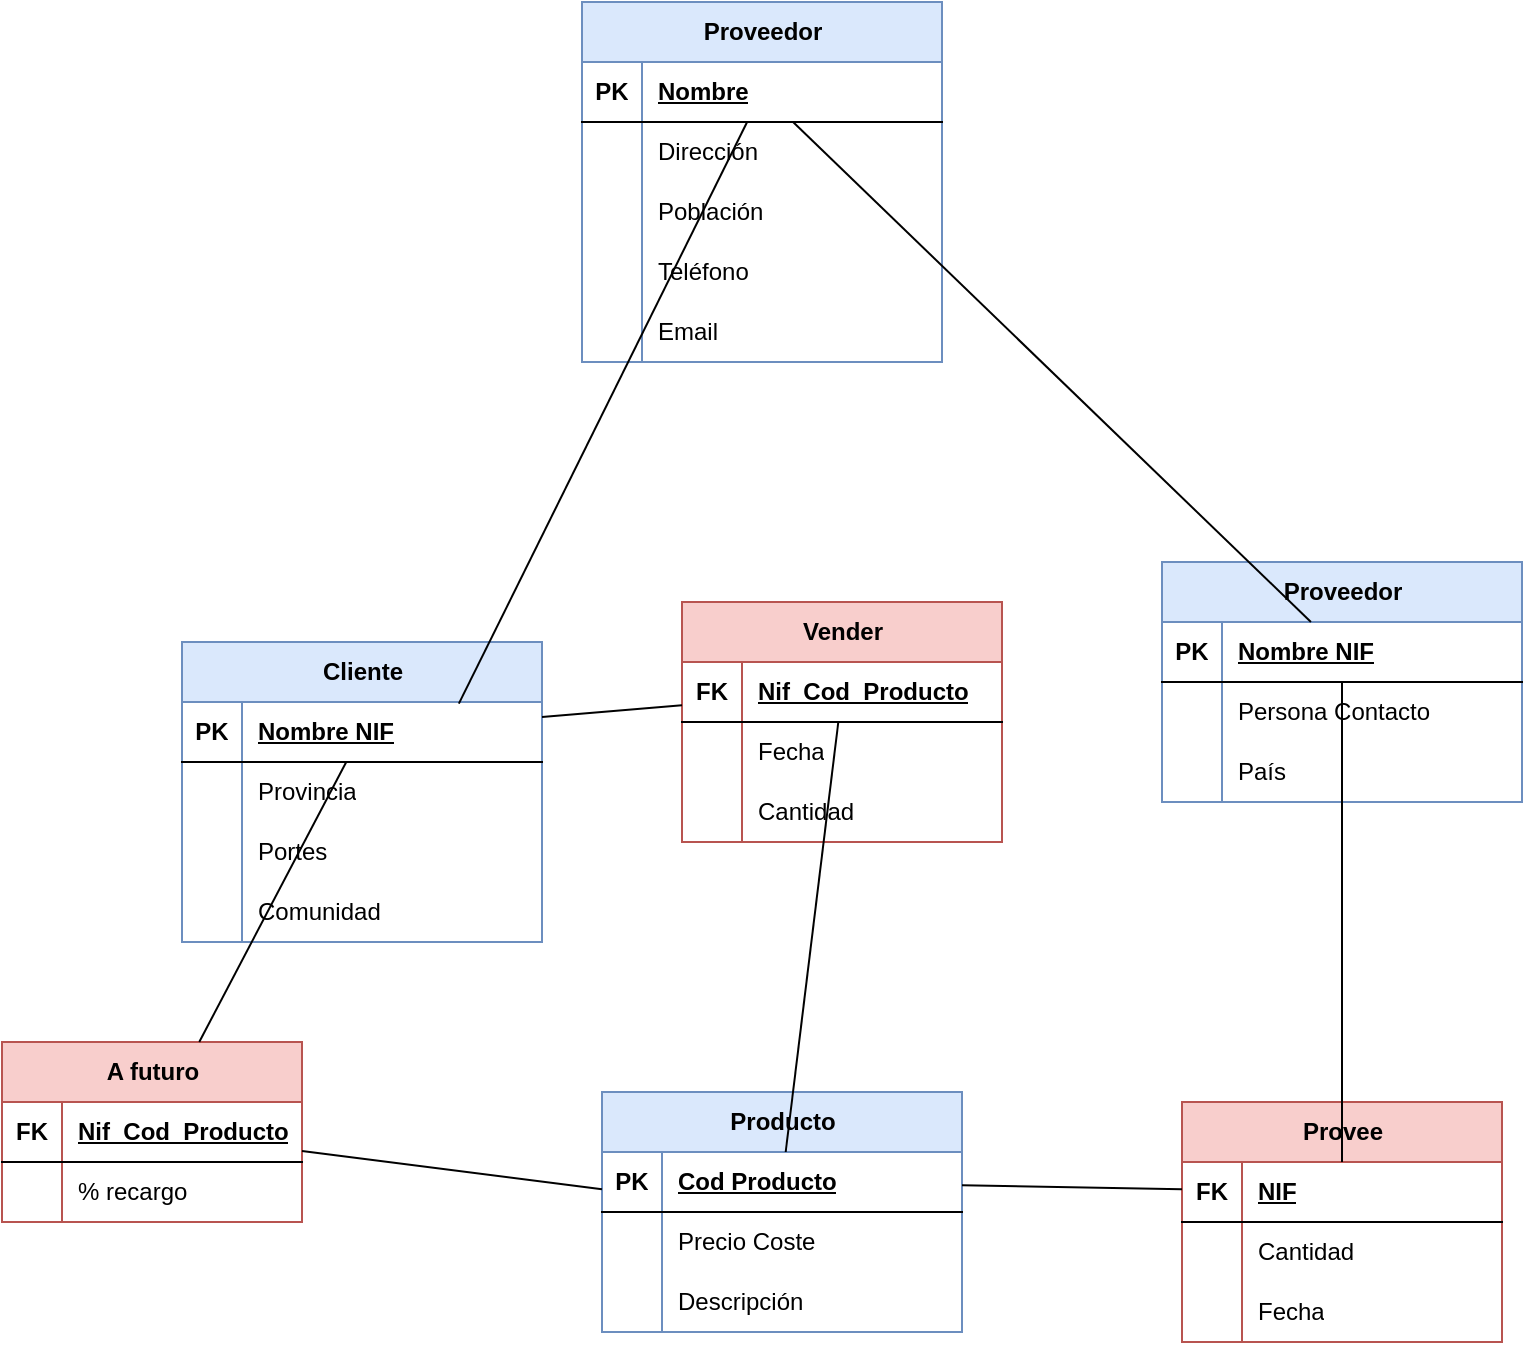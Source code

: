 <mxfile version="22.0.8" type="github">
  <diagram name="Página-1" id="aKGrR3THz801nh9npnuC">
    <mxGraphModel dx="2073" dy="1135" grid="1" gridSize="10" guides="1" tooltips="1" connect="1" arrows="1" fold="1" page="1" pageScale="1" pageWidth="827" pageHeight="1169" math="0" shadow="0">
      <root>
        <mxCell id="0" />
        <mxCell id="1" parent="0" />
        <mxCell id="eY_VybTmJCBZ_DtOcD0f-18" value="&lt;div&gt;A futuro&lt;/div&gt;" style="shape=table;startSize=30;container=1;collapsible=1;childLayout=tableLayout;fixedRows=1;rowLines=0;fontStyle=1;align=center;resizeLast=1;html=1;fillColor=#f8cecc;strokeColor=#b85450;" vertex="1" parent="1">
          <mxGeometry x="20" y="560" width="150" height="90" as="geometry" />
        </mxCell>
        <mxCell id="eY_VybTmJCBZ_DtOcD0f-19" value="" style="shape=tableRow;horizontal=0;startSize=0;swimlaneHead=0;swimlaneBody=0;fillColor=none;collapsible=0;dropTarget=0;points=[[0,0.5],[1,0.5]];portConstraint=eastwest;top=0;left=0;right=0;bottom=1;" vertex="1" parent="eY_VybTmJCBZ_DtOcD0f-18">
          <mxGeometry y="30" width="150" height="30" as="geometry" />
        </mxCell>
        <mxCell id="eY_VybTmJCBZ_DtOcD0f-20" value="FK" style="shape=partialRectangle;connectable=0;fillColor=none;top=0;left=0;bottom=0;right=0;fontStyle=1;overflow=hidden;whiteSpace=wrap;html=1;" vertex="1" parent="eY_VybTmJCBZ_DtOcD0f-19">
          <mxGeometry width="30" height="30" as="geometry">
            <mxRectangle width="30" height="30" as="alternateBounds" />
          </mxGeometry>
        </mxCell>
        <mxCell id="eY_VybTmJCBZ_DtOcD0f-21" value="Nif&amp;nbsp; Cod_Producto" style="shape=partialRectangle;connectable=0;fillColor=none;top=0;left=0;bottom=0;right=0;align=left;spacingLeft=6;fontStyle=5;overflow=hidden;whiteSpace=wrap;html=1;" vertex="1" parent="eY_VybTmJCBZ_DtOcD0f-19">
          <mxGeometry x="30" width="120" height="30" as="geometry">
            <mxRectangle width="120" height="30" as="alternateBounds" />
          </mxGeometry>
        </mxCell>
        <mxCell id="eY_VybTmJCBZ_DtOcD0f-22" value="" style="shape=tableRow;horizontal=0;startSize=0;swimlaneHead=0;swimlaneBody=0;fillColor=none;collapsible=0;dropTarget=0;points=[[0,0.5],[1,0.5]];portConstraint=eastwest;top=0;left=0;right=0;bottom=0;" vertex="1" parent="eY_VybTmJCBZ_DtOcD0f-18">
          <mxGeometry y="60" width="150" height="30" as="geometry" />
        </mxCell>
        <mxCell id="eY_VybTmJCBZ_DtOcD0f-23" value="" style="shape=partialRectangle;connectable=0;fillColor=none;top=0;left=0;bottom=0;right=0;editable=1;overflow=hidden;whiteSpace=wrap;html=1;" vertex="1" parent="eY_VybTmJCBZ_DtOcD0f-22">
          <mxGeometry width="30" height="30" as="geometry">
            <mxRectangle width="30" height="30" as="alternateBounds" />
          </mxGeometry>
        </mxCell>
        <mxCell id="eY_VybTmJCBZ_DtOcD0f-24" value="% recargo" style="shape=partialRectangle;connectable=0;fillColor=none;top=0;left=0;bottom=0;right=0;align=left;spacingLeft=6;overflow=hidden;whiteSpace=wrap;html=1;" vertex="1" parent="eY_VybTmJCBZ_DtOcD0f-22">
          <mxGeometry x="30" width="120" height="30" as="geometry">
            <mxRectangle width="120" height="30" as="alternateBounds" />
          </mxGeometry>
        </mxCell>
        <mxCell id="eY_VybTmJCBZ_DtOcD0f-35" value="Provee" style="shape=table;startSize=30;container=1;collapsible=1;childLayout=tableLayout;fixedRows=1;rowLines=0;fontStyle=1;align=center;resizeLast=1;html=1;fillColor=#f8cecc;strokeColor=#b85450;" vertex="1" parent="1">
          <mxGeometry x="610" y="590" width="160" height="120" as="geometry" />
        </mxCell>
        <mxCell id="eY_VybTmJCBZ_DtOcD0f-36" value="" style="shape=tableRow;horizontal=0;startSize=0;swimlaneHead=0;swimlaneBody=0;fillColor=none;collapsible=0;dropTarget=0;points=[[0,0.5],[1,0.5]];portConstraint=eastwest;top=0;left=0;right=0;bottom=1;" vertex="1" parent="eY_VybTmJCBZ_DtOcD0f-35">
          <mxGeometry y="30" width="160" height="30" as="geometry" />
        </mxCell>
        <mxCell id="eY_VybTmJCBZ_DtOcD0f-37" value="FK" style="shape=partialRectangle;connectable=0;fillColor=none;top=0;left=0;bottom=0;right=0;fontStyle=1;overflow=hidden;whiteSpace=wrap;html=1;" vertex="1" parent="eY_VybTmJCBZ_DtOcD0f-36">
          <mxGeometry width="30" height="30" as="geometry">
            <mxRectangle width="30" height="30" as="alternateBounds" />
          </mxGeometry>
        </mxCell>
        <mxCell id="eY_VybTmJCBZ_DtOcD0f-38" value="NIF" style="shape=partialRectangle;connectable=0;fillColor=none;top=0;left=0;bottom=0;right=0;align=left;spacingLeft=6;fontStyle=5;overflow=hidden;whiteSpace=wrap;html=1;" vertex="1" parent="eY_VybTmJCBZ_DtOcD0f-36">
          <mxGeometry x="30" width="130" height="30" as="geometry">
            <mxRectangle width="130" height="30" as="alternateBounds" />
          </mxGeometry>
        </mxCell>
        <mxCell id="eY_VybTmJCBZ_DtOcD0f-39" value="" style="shape=tableRow;horizontal=0;startSize=0;swimlaneHead=0;swimlaneBody=0;fillColor=none;collapsible=0;dropTarget=0;points=[[0,0.5],[1,0.5]];portConstraint=eastwest;top=0;left=0;right=0;bottom=0;" vertex="1" parent="eY_VybTmJCBZ_DtOcD0f-35">
          <mxGeometry y="60" width="160" height="30" as="geometry" />
        </mxCell>
        <mxCell id="eY_VybTmJCBZ_DtOcD0f-40" value="" style="shape=partialRectangle;connectable=0;fillColor=none;top=0;left=0;bottom=0;right=0;editable=1;overflow=hidden;whiteSpace=wrap;html=1;" vertex="1" parent="eY_VybTmJCBZ_DtOcD0f-39">
          <mxGeometry width="30" height="30" as="geometry">
            <mxRectangle width="30" height="30" as="alternateBounds" />
          </mxGeometry>
        </mxCell>
        <mxCell id="eY_VybTmJCBZ_DtOcD0f-41" value="Cantidad" style="shape=partialRectangle;connectable=0;fillColor=none;top=0;left=0;bottom=0;right=0;align=left;spacingLeft=6;overflow=hidden;whiteSpace=wrap;html=1;" vertex="1" parent="eY_VybTmJCBZ_DtOcD0f-39">
          <mxGeometry x="30" width="130" height="30" as="geometry">
            <mxRectangle width="130" height="30" as="alternateBounds" />
          </mxGeometry>
        </mxCell>
        <mxCell id="eY_VybTmJCBZ_DtOcD0f-42" value="" style="shape=tableRow;horizontal=0;startSize=0;swimlaneHead=0;swimlaneBody=0;fillColor=none;collapsible=0;dropTarget=0;points=[[0,0.5],[1,0.5]];portConstraint=eastwest;top=0;left=0;right=0;bottom=0;" vertex="1" parent="eY_VybTmJCBZ_DtOcD0f-35">
          <mxGeometry y="90" width="160" height="30" as="geometry" />
        </mxCell>
        <mxCell id="eY_VybTmJCBZ_DtOcD0f-43" value="" style="shape=partialRectangle;connectable=0;fillColor=none;top=0;left=0;bottom=0;right=0;editable=1;overflow=hidden;whiteSpace=wrap;html=1;" vertex="1" parent="eY_VybTmJCBZ_DtOcD0f-42">
          <mxGeometry width="30" height="30" as="geometry">
            <mxRectangle width="30" height="30" as="alternateBounds" />
          </mxGeometry>
        </mxCell>
        <mxCell id="eY_VybTmJCBZ_DtOcD0f-44" value="Fecha" style="shape=partialRectangle;connectable=0;fillColor=none;top=0;left=0;bottom=0;right=0;align=left;spacingLeft=6;overflow=hidden;whiteSpace=wrap;html=1;" vertex="1" parent="eY_VybTmJCBZ_DtOcD0f-42">
          <mxGeometry x="30" width="130" height="30" as="geometry">
            <mxRectangle width="130" height="30" as="alternateBounds" />
          </mxGeometry>
        </mxCell>
        <mxCell id="eY_VybTmJCBZ_DtOcD0f-48" value="Vender" style="shape=table;startSize=30;container=1;collapsible=1;childLayout=tableLayout;fixedRows=1;rowLines=0;fontStyle=1;align=center;resizeLast=1;html=1;fillColor=#f8cecc;strokeColor=#b85450;" vertex="1" parent="1">
          <mxGeometry x="360" y="340" width="160" height="120" as="geometry" />
        </mxCell>
        <mxCell id="eY_VybTmJCBZ_DtOcD0f-49" value="" style="shape=tableRow;horizontal=0;startSize=0;swimlaneHead=0;swimlaneBody=0;fillColor=none;collapsible=0;dropTarget=0;points=[[0,0.5],[1,0.5]];portConstraint=eastwest;top=0;left=0;right=0;bottom=1;" vertex="1" parent="eY_VybTmJCBZ_DtOcD0f-48">
          <mxGeometry y="30" width="160" height="30" as="geometry" />
        </mxCell>
        <mxCell id="eY_VybTmJCBZ_DtOcD0f-50" value="FK" style="shape=partialRectangle;connectable=0;fillColor=none;top=0;left=0;bottom=0;right=0;fontStyle=1;overflow=hidden;whiteSpace=wrap;html=1;" vertex="1" parent="eY_VybTmJCBZ_DtOcD0f-49">
          <mxGeometry width="30" height="30" as="geometry">
            <mxRectangle width="30" height="30" as="alternateBounds" />
          </mxGeometry>
        </mxCell>
        <mxCell id="eY_VybTmJCBZ_DtOcD0f-51" value="Nif&amp;nbsp; Cod_Producto" style="shape=partialRectangle;connectable=0;fillColor=none;top=0;left=0;bottom=0;right=0;align=left;spacingLeft=6;fontStyle=5;overflow=hidden;whiteSpace=wrap;html=1;" vertex="1" parent="eY_VybTmJCBZ_DtOcD0f-49">
          <mxGeometry x="30" width="130" height="30" as="geometry">
            <mxRectangle width="130" height="30" as="alternateBounds" />
          </mxGeometry>
        </mxCell>
        <mxCell id="eY_VybTmJCBZ_DtOcD0f-52" value="" style="shape=tableRow;horizontal=0;startSize=0;swimlaneHead=0;swimlaneBody=0;fillColor=none;collapsible=0;dropTarget=0;points=[[0,0.5],[1,0.5]];portConstraint=eastwest;top=0;left=0;right=0;bottom=0;" vertex="1" parent="eY_VybTmJCBZ_DtOcD0f-48">
          <mxGeometry y="60" width="160" height="30" as="geometry" />
        </mxCell>
        <mxCell id="eY_VybTmJCBZ_DtOcD0f-53" value="" style="shape=partialRectangle;connectable=0;fillColor=none;top=0;left=0;bottom=0;right=0;editable=1;overflow=hidden;whiteSpace=wrap;html=1;" vertex="1" parent="eY_VybTmJCBZ_DtOcD0f-52">
          <mxGeometry width="30" height="30" as="geometry">
            <mxRectangle width="30" height="30" as="alternateBounds" />
          </mxGeometry>
        </mxCell>
        <mxCell id="eY_VybTmJCBZ_DtOcD0f-54" value="Fecha" style="shape=partialRectangle;connectable=0;fillColor=none;top=0;left=0;bottom=0;right=0;align=left;spacingLeft=6;overflow=hidden;whiteSpace=wrap;html=1;" vertex="1" parent="eY_VybTmJCBZ_DtOcD0f-52">
          <mxGeometry x="30" width="130" height="30" as="geometry">
            <mxRectangle width="130" height="30" as="alternateBounds" />
          </mxGeometry>
        </mxCell>
        <mxCell id="eY_VybTmJCBZ_DtOcD0f-55" value="" style="shape=tableRow;horizontal=0;startSize=0;swimlaneHead=0;swimlaneBody=0;fillColor=none;collapsible=0;dropTarget=0;points=[[0,0.5],[1,0.5]];portConstraint=eastwest;top=0;left=0;right=0;bottom=0;" vertex="1" parent="eY_VybTmJCBZ_DtOcD0f-48">
          <mxGeometry y="90" width="160" height="30" as="geometry" />
        </mxCell>
        <mxCell id="eY_VybTmJCBZ_DtOcD0f-56" value="" style="shape=partialRectangle;connectable=0;fillColor=none;top=0;left=0;bottom=0;right=0;editable=1;overflow=hidden;whiteSpace=wrap;html=1;" vertex="1" parent="eY_VybTmJCBZ_DtOcD0f-55">
          <mxGeometry width="30" height="30" as="geometry">
            <mxRectangle width="30" height="30" as="alternateBounds" />
          </mxGeometry>
        </mxCell>
        <mxCell id="eY_VybTmJCBZ_DtOcD0f-57" value="Cantidad" style="shape=partialRectangle;connectable=0;fillColor=none;top=0;left=0;bottom=0;right=0;align=left;spacingLeft=6;overflow=hidden;whiteSpace=wrap;html=1;" vertex="1" parent="eY_VybTmJCBZ_DtOcD0f-55">
          <mxGeometry x="30" width="130" height="30" as="geometry">
            <mxRectangle width="130" height="30" as="alternateBounds" />
          </mxGeometry>
        </mxCell>
        <mxCell id="eY_VybTmJCBZ_DtOcD0f-78" value="Cliente" style="shape=table;startSize=30;container=1;collapsible=1;childLayout=tableLayout;fixedRows=1;rowLines=0;fontStyle=1;align=center;resizeLast=1;html=1;fillColor=#dae8fc;strokeColor=#6c8ebf;" vertex="1" parent="1">
          <mxGeometry x="110" y="360" width="180" height="150" as="geometry" />
        </mxCell>
        <mxCell id="eY_VybTmJCBZ_DtOcD0f-79" value="" style="shape=tableRow;horizontal=0;startSize=0;swimlaneHead=0;swimlaneBody=0;fillColor=none;collapsible=0;dropTarget=0;points=[[0,0.5],[1,0.5]];portConstraint=eastwest;top=0;left=0;right=0;bottom=1;" vertex="1" parent="eY_VybTmJCBZ_DtOcD0f-78">
          <mxGeometry y="30" width="180" height="30" as="geometry" />
        </mxCell>
        <mxCell id="eY_VybTmJCBZ_DtOcD0f-80" value="PK" style="shape=partialRectangle;connectable=0;fillColor=none;top=0;left=0;bottom=0;right=0;fontStyle=1;overflow=hidden;whiteSpace=wrap;html=1;" vertex="1" parent="eY_VybTmJCBZ_DtOcD0f-79">
          <mxGeometry width="30" height="30" as="geometry">
            <mxRectangle width="30" height="30" as="alternateBounds" />
          </mxGeometry>
        </mxCell>
        <mxCell id="eY_VybTmJCBZ_DtOcD0f-81" value="Nombre NIF" style="shape=partialRectangle;connectable=0;fillColor=none;top=0;left=0;bottom=0;right=0;align=left;spacingLeft=6;fontStyle=5;overflow=hidden;whiteSpace=wrap;html=1;" vertex="1" parent="eY_VybTmJCBZ_DtOcD0f-79">
          <mxGeometry x="30" width="150" height="30" as="geometry">
            <mxRectangle width="150" height="30" as="alternateBounds" />
          </mxGeometry>
        </mxCell>
        <mxCell id="eY_VybTmJCBZ_DtOcD0f-82" value="" style="shape=tableRow;horizontal=0;startSize=0;swimlaneHead=0;swimlaneBody=0;fillColor=none;collapsible=0;dropTarget=0;points=[[0,0.5],[1,0.5]];portConstraint=eastwest;top=0;left=0;right=0;bottom=0;" vertex="1" parent="eY_VybTmJCBZ_DtOcD0f-78">
          <mxGeometry y="60" width="180" height="30" as="geometry" />
        </mxCell>
        <mxCell id="eY_VybTmJCBZ_DtOcD0f-83" value="" style="shape=partialRectangle;connectable=0;fillColor=none;top=0;left=0;bottom=0;right=0;editable=1;overflow=hidden;whiteSpace=wrap;html=1;" vertex="1" parent="eY_VybTmJCBZ_DtOcD0f-82">
          <mxGeometry width="30" height="30" as="geometry">
            <mxRectangle width="30" height="30" as="alternateBounds" />
          </mxGeometry>
        </mxCell>
        <mxCell id="eY_VybTmJCBZ_DtOcD0f-84" value="Provincia" style="shape=partialRectangle;connectable=0;fillColor=none;top=0;left=0;bottom=0;right=0;align=left;spacingLeft=6;overflow=hidden;whiteSpace=wrap;html=1;" vertex="1" parent="eY_VybTmJCBZ_DtOcD0f-82">
          <mxGeometry x="30" width="150" height="30" as="geometry">
            <mxRectangle width="150" height="30" as="alternateBounds" />
          </mxGeometry>
        </mxCell>
        <mxCell id="eY_VybTmJCBZ_DtOcD0f-85" value="" style="shape=tableRow;horizontal=0;startSize=0;swimlaneHead=0;swimlaneBody=0;fillColor=none;collapsible=0;dropTarget=0;points=[[0,0.5],[1,0.5]];portConstraint=eastwest;top=0;left=0;right=0;bottom=0;" vertex="1" parent="eY_VybTmJCBZ_DtOcD0f-78">
          <mxGeometry y="90" width="180" height="30" as="geometry" />
        </mxCell>
        <mxCell id="eY_VybTmJCBZ_DtOcD0f-86" value="" style="shape=partialRectangle;connectable=0;fillColor=none;top=0;left=0;bottom=0;right=0;editable=1;overflow=hidden;whiteSpace=wrap;html=1;" vertex="1" parent="eY_VybTmJCBZ_DtOcD0f-85">
          <mxGeometry width="30" height="30" as="geometry">
            <mxRectangle width="30" height="30" as="alternateBounds" />
          </mxGeometry>
        </mxCell>
        <mxCell id="eY_VybTmJCBZ_DtOcD0f-87" value="Portes" style="shape=partialRectangle;connectable=0;fillColor=none;top=0;left=0;bottom=0;right=0;align=left;spacingLeft=6;overflow=hidden;whiteSpace=wrap;html=1;" vertex="1" parent="eY_VybTmJCBZ_DtOcD0f-85">
          <mxGeometry x="30" width="150" height="30" as="geometry">
            <mxRectangle width="150" height="30" as="alternateBounds" />
          </mxGeometry>
        </mxCell>
        <mxCell id="eY_VybTmJCBZ_DtOcD0f-88" value="" style="shape=tableRow;horizontal=0;startSize=0;swimlaneHead=0;swimlaneBody=0;fillColor=none;collapsible=0;dropTarget=0;points=[[0,0.5],[1,0.5]];portConstraint=eastwest;top=0;left=0;right=0;bottom=0;" vertex="1" parent="eY_VybTmJCBZ_DtOcD0f-78">
          <mxGeometry y="120" width="180" height="30" as="geometry" />
        </mxCell>
        <mxCell id="eY_VybTmJCBZ_DtOcD0f-89" value="" style="shape=partialRectangle;connectable=0;fillColor=none;top=0;left=0;bottom=0;right=0;editable=1;overflow=hidden;whiteSpace=wrap;html=1;" vertex="1" parent="eY_VybTmJCBZ_DtOcD0f-88">
          <mxGeometry width="30" height="30" as="geometry">
            <mxRectangle width="30" height="30" as="alternateBounds" />
          </mxGeometry>
        </mxCell>
        <mxCell id="eY_VybTmJCBZ_DtOcD0f-90" value="Comunidad" style="shape=partialRectangle;connectable=0;fillColor=none;top=0;left=0;bottom=0;right=0;align=left;spacingLeft=6;overflow=hidden;whiteSpace=wrap;html=1;" vertex="1" parent="eY_VybTmJCBZ_DtOcD0f-88">
          <mxGeometry x="30" width="150" height="30" as="geometry">
            <mxRectangle width="150" height="30" as="alternateBounds" />
          </mxGeometry>
        </mxCell>
        <mxCell id="eY_VybTmJCBZ_DtOcD0f-91" value="Proveedor" style="shape=table;startSize=30;container=1;collapsible=1;childLayout=tableLayout;fixedRows=1;rowLines=0;fontStyle=1;align=center;resizeLast=1;html=1;fillColor=#dae8fc;strokeColor=#6c8ebf;" vertex="1" parent="1">
          <mxGeometry x="600" y="320" width="180" height="120" as="geometry" />
        </mxCell>
        <mxCell id="eY_VybTmJCBZ_DtOcD0f-201" value="" style="shape=tableRow;horizontal=0;startSize=0;swimlaneHead=0;swimlaneBody=0;fillColor=none;collapsible=0;dropTarget=0;points=[[0,0.5],[1,0.5]];portConstraint=eastwest;top=0;left=0;right=0;bottom=1;" vertex="1" parent="eY_VybTmJCBZ_DtOcD0f-91">
          <mxGeometry y="30" width="180" height="30" as="geometry" />
        </mxCell>
        <mxCell id="eY_VybTmJCBZ_DtOcD0f-202" value="PK" style="shape=partialRectangle;connectable=0;fillColor=none;top=0;left=0;bottom=0;right=0;fontStyle=1;overflow=hidden;whiteSpace=wrap;html=1;" vertex="1" parent="eY_VybTmJCBZ_DtOcD0f-201">
          <mxGeometry width="30" height="30" as="geometry">
            <mxRectangle width="30" height="30" as="alternateBounds" />
          </mxGeometry>
        </mxCell>
        <mxCell id="eY_VybTmJCBZ_DtOcD0f-203" value="Nombre NIF" style="shape=partialRectangle;connectable=0;fillColor=none;top=0;left=0;bottom=0;right=0;align=left;spacingLeft=6;fontStyle=5;overflow=hidden;whiteSpace=wrap;html=1;" vertex="1" parent="eY_VybTmJCBZ_DtOcD0f-201">
          <mxGeometry x="30" width="150" height="30" as="geometry">
            <mxRectangle width="150" height="30" as="alternateBounds" />
          </mxGeometry>
        </mxCell>
        <mxCell id="eY_VybTmJCBZ_DtOcD0f-95" value="" style="shape=tableRow;horizontal=0;startSize=0;swimlaneHead=0;swimlaneBody=0;fillColor=none;collapsible=0;dropTarget=0;points=[[0,0.5],[1,0.5]];portConstraint=eastwest;top=0;left=0;right=0;bottom=0;" vertex="1" parent="eY_VybTmJCBZ_DtOcD0f-91">
          <mxGeometry y="60" width="180" height="30" as="geometry" />
        </mxCell>
        <mxCell id="eY_VybTmJCBZ_DtOcD0f-96" value="" style="shape=partialRectangle;connectable=0;fillColor=none;top=0;left=0;bottom=0;right=0;editable=1;overflow=hidden;whiteSpace=wrap;html=1;" vertex="1" parent="eY_VybTmJCBZ_DtOcD0f-95">
          <mxGeometry width="30" height="30" as="geometry">
            <mxRectangle width="30" height="30" as="alternateBounds" />
          </mxGeometry>
        </mxCell>
        <mxCell id="eY_VybTmJCBZ_DtOcD0f-97" value="Persona Contacto" style="shape=partialRectangle;connectable=0;fillColor=none;top=0;left=0;bottom=0;right=0;align=left;spacingLeft=6;overflow=hidden;whiteSpace=wrap;html=1;" vertex="1" parent="eY_VybTmJCBZ_DtOcD0f-95">
          <mxGeometry x="30" width="150" height="30" as="geometry">
            <mxRectangle width="150" height="30" as="alternateBounds" />
          </mxGeometry>
        </mxCell>
        <mxCell id="eY_VybTmJCBZ_DtOcD0f-98" value="" style="shape=tableRow;horizontal=0;startSize=0;swimlaneHead=0;swimlaneBody=0;fillColor=none;collapsible=0;dropTarget=0;points=[[0,0.5],[1,0.5]];portConstraint=eastwest;top=0;left=0;right=0;bottom=0;" vertex="1" parent="eY_VybTmJCBZ_DtOcD0f-91">
          <mxGeometry y="90" width="180" height="30" as="geometry" />
        </mxCell>
        <mxCell id="eY_VybTmJCBZ_DtOcD0f-99" value="" style="shape=partialRectangle;connectable=0;fillColor=none;top=0;left=0;bottom=0;right=0;editable=1;overflow=hidden;whiteSpace=wrap;html=1;" vertex="1" parent="eY_VybTmJCBZ_DtOcD0f-98">
          <mxGeometry width="30" height="30" as="geometry">
            <mxRectangle width="30" height="30" as="alternateBounds" />
          </mxGeometry>
        </mxCell>
        <mxCell id="eY_VybTmJCBZ_DtOcD0f-100" value="País" style="shape=partialRectangle;connectable=0;fillColor=none;top=0;left=0;bottom=0;right=0;align=left;spacingLeft=6;overflow=hidden;whiteSpace=wrap;html=1;" vertex="1" parent="eY_VybTmJCBZ_DtOcD0f-98">
          <mxGeometry x="30" width="150" height="30" as="geometry">
            <mxRectangle width="150" height="30" as="alternateBounds" />
          </mxGeometry>
        </mxCell>
        <mxCell id="eY_VybTmJCBZ_DtOcD0f-104" value="Producto" style="shape=table;startSize=30;container=1;collapsible=1;childLayout=tableLayout;fixedRows=1;rowLines=0;fontStyle=1;align=center;resizeLast=1;html=1;fillColor=#dae8fc;strokeColor=#6c8ebf;" vertex="1" parent="1">
          <mxGeometry x="320" y="585" width="180" height="120" as="geometry" />
        </mxCell>
        <mxCell id="eY_VybTmJCBZ_DtOcD0f-105" value="" style="shape=tableRow;horizontal=0;startSize=0;swimlaneHead=0;swimlaneBody=0;fillColor=none;collapsible=0;dropTarget=0;points=[[0,0.5],[1,0.5]];portConstraint=eastwest;top=0;left=0;right=0;bottom=1;" vertex="1" parent="eY_VybTmJCBZ_DtOcD0f-104">
          <mxGeometry y="30" width="180" height="30" as="geometry" />
        </mxCell>
        <mxCell id="eY_VybTmJCBZ_DtOcD0f-106" value="PK" style="shape=partialRectangle;connectable=0;fillColor=none;top=0;left=0;bottom=0;right=0;fontStyle=1;overflow=hidden;whiteSpace=wrap;html=1;" vertex="1" parent="eY_VybTmJCBZ_DtOcD0f-105">
          <mxGeometry width="30" height="30" as="geometry">
            <mxRectangle width="30" height="30" as="alternateBounds" />
          </mxGeometry>
        </mxCell>
        <mxCell id="eY_VybTmJCBZ_DtOcD0f-107" value="Cod Producto" style="shape=partialRectangle;connectable=0;fillColor=none;top=0;left=0;bottom=0;right=0;align=left;spacingLeft=6;fontStyle=5;overflow=hidden;whiteSpace=wrap;html=1;" vertex="1" parent="eY_VybTmJCBZ_DtOcD0f-105">
          <mxGeometry x="30" width="150" height="30" as="geometry">
            <mxRectangle width="150" height="30" as="alternateBounds" />
          </mxGeometry>
        </mxCell>
        <mxCell id="eY_VybTmJCBZ_DtOcD0f-108" value="" style="shape=tableRow;horizontal=0;startSize=0;swimlaneHead=0;swimlaneBody=0;fillColor=none;collapsible=0;dropTarget=0;points=[[0,0.5],[1,0.5]];portConstraint=eastwest;top=0;left=0;right=0;bottom=0;" vertex="1" parent="eY_VybTmJCBZ_DtOcD0f-104">
          <mxGeometry y="60" width="180" height="30" as="geometry" />
        </mxCell>
        <mxCell id="eY_VybTmJCBZ_DtOcD0f-109" value="" style="shape=partialRectangle;connectable=0;fillColor=none;top=0;left=0;bottom=0;right=0;editable=1;overflow=hidden;whiteSpace=wrap;html=1;" vertex="1" parent="eY_VybTmJCBZ_DtOcD0f-108">
          <mxGeometry width="30" height="30" as="geometry">
            <mxRectangle width="30" height="30" as="alternateBounds" />
          </mxGeometry>
        </mxCell>
        <mxCell id="eY_VybTmJCBZ_DtOcD0f-110" value="Precio Coste" style="shape=partialRectangle;connectable=0;fillColor=none;top=0;left=0;bottom=0;right=0;align=left;spacingLeft=6;overflow=hidden;whiteSpace=wrap;html=1;" vertex="1" parent="eY_VybTmJCBZ_DtOcD0f-108">
          <mxGeometry x="30" width="150" height="30" as="geometry">
            <mxRectangle width="150" height="30" as="alternateBounds" />
          </mxGeometry>
        </mxCell>
        <mxCell id="eY_VybTmJCBZ_DtOcD0f-111" value="" style="shape=tableRow;horizontal=0;startSize=0;swimlaneHead=0;swimlaneBody=0;fillColor=none;collapsible=0;dropTarget=0;points=[[0,0.5],[1,0.5]];portConstraint=eastwest;top=0;left=0;right=0;bottom=0;" vertex="1" parent="eY_VybTmJCBZ_DtOcD0f-104">
          <mxGeometry y="90" width="180" height="30" as="geometry" />
        </mxCell>
        <mxCell id="eY_VybTmJCBZ_DtOcD0f-112" value="" style="shape=partialRectangle;connectable=0;fillColor=none;top=0;left=0;bottom=0;right=0;editable=1;overflow=hidden;whiteSpace=wrap;html=1;" vertex="1" parent="eY_VybTmJCBZ_DtOcD0f-111">
          <mxGeometry width="30" height="30" as="geometry">
            <mxRectangle width="30" height="30" as="alternateBounds" />
          </mxGeometry>
        </mxCell>
        <mxCell id="eY_VybTmJCBZ_DtOcD0f-113" value="Descripción" style="shape=partialRectangle;connectable=0;fillColor=none;top=0;left=0;bottom=0;right=0;align=left;spacingLeft=6;overflow=hidden;whiteSpace=wrap;html=1;" vertex="1" parent="eY_VybTmJCBZ_DtOcD0f-111">
          <mxGeometry x="30" width="150" height="30" as="geometry">
            <mxRectangle width="150" height="30" as="alternateBounds" />
          </mxGeometry>
        </mxCell>
        <mxCell id="eY_VybTmJCBZ_DtOcD0f-127" value="Proveedor" style="shape=table;startSize=30;container=1;collapsible=1;childLayout=tableLayout;fixedRows=1;rowLines=0;fontStyle=1;align=center;resizeLast=1;html=1;fillColor=#dae8fc;strokeColor=#6c8ebf;" vertex="1" parent="1">
          <mxGeometry x="310" y="40" width="180" height="180" as="geometry" />
        </mxCell>
        <mxCell id="eY_VybTmJCBZ_DtOcD0f-128" value="" style="shape=tableRow;horizontal=0;startSize=0;swimlaneHead=0;swimlaneBody=0;fillColor=none;collapsible=0;dropTarget=0;points=[[0,0.5],[1,0.5]];portConstraint=eastwest;top=0;left=0;right=0;bottom=1;" vertex="1" parent="eY_VybTmJCBZ_DtOcD0f-127">
          <mxGeometry y="30" width="180" height="30" as="geometry" />
        </mxCell>
        <mxCell id="eY_VybTmJCBZ_DtOcD0f-129" value="PK" style="shape=partialRectangle;connectable=0;fillColor=none;top=0;left=0;bottom=0;right=0;fontStyle=1;overflow=hidden;whiteSpace=wrap;html=1;" vertex="1" parent="eY_VybTmJCBZ_DtOcD0f-128">
          <mxGeometry width="30" height="30" as="geometry">
            <mxRectangle width="30" height="30" as="alternateBounds" />
          </mxGeometry>
        </mxCell>
        <mxCell id="eY_VybTmJCBZ_DtOcD0f-130" value="Nombre" style="shape=partialRectangle;connectable=0;fillColor=none;top=0;left=0;bottom=0;right=0;align=left;spacingLeft=6;fontStyle=5;overflow=hidden;whiteSpace=wrap;html=1;" vertex="1" parent="eY_VybTmJCBZ_DtOcD0f-128">
          <mxGeometry x="30" width="150" height="30" as="geometry">
            <mxRectangle width="150" height="30" as="alternateBounds" />
          </mxGeometry>
        </mxCell>
        <mxCell id="eY_VybTmJCBZ_DtOcD0f-131" value="" style="shape=tableRow;horizontal=0;startSize=0;swimlaneHead=0;swimlaneBody=0;fillColor=none;collapsible=0;dropTarget=0;points=[[0,0.5],[1,0.5]];portConstraint=eastwest;top=0;left=0;right=0;bottom=0;" vertex="1" parent="eY_VybTmJCBZ_DtOcD0f-127">
          <mxGeometry y="60" width="180" height="30" as="geometry" />
        </mxCell>
        <mxCell id="eY_VybTmJCBZ_DtOcD0f-132" value="" style="shape=partialRectangle;connectable=0;fillColor=none;top=0;left=0;bottom=0;right=0;editable=1;overflow=hidden;whiteSpace=wrap;html=1;" vertex="1" parent="eY_VybTmJCBZ_DtOcD0f-131">
          <mxGeometry width="30" height="30" as="geometry">
            <mxRectangle width="30" height="30" as="alternateBounds" />
          </mxGeometry>
        </mxCell>
        <mxCell id="eY_VybTmJCBZ_DtOcD0f-133" value="Dirección" style="shape=partialRectangle;connectable=0;fillColor=none;top=0;left=0;bottom=0;right=0;align=left;spacingLeft=6;overflow=hidden;whiteSpace=wrap;html=1;" vertex="1" parent="eY_VybTmJCBZ_DtOcD0f-131">
          <mxGeometry x="30" width="150" height="30" as="geometry">
            <mxRectangle width="150" height="30" as="alternateBounds" />
          </mxGeometry>
        </mxCell>
        <mxCell id="eY_VybTmJCBZ_DtOcD0f-134" value="" style="shape=tableRow;horizontal=0;startSize=0;swimlaneHead=0;swimlaneBody=0;fillColor=none;collapsible=0;dropTarget=0;points=[[0,0.5],[1,0.5]];portConstraint=eastwest;top=0;left=0;right=0;bottom=0;" vertex="1" parent="eY_VybTmJCBZ_DtOcD0f-127">
          <mxGeometry y="90" width="180" height="30" as="geometry" />
        </mxCell>
        <mxCell id="eY_VybTmJCBZ_DtOcD0f-135" value="" style="shape=partialRectangle;connectable=0;fillColor=none;top=0;left=0;bottom=0;right=0;editable=1;overflow=hidden;whiteSpace=wrap;html=1;" vertex="1" parent="eY_VybTmJCBZ_DtOcD0f-134">
          <mxGeometry width="30" height="30" as="geometry">
            <mxRectangle width="30" height="30" as="alternateBounds" />
          </mxGeometry>
        </mxCell>
        <mxCell id="eY_VybTmJCBZ_DtOcD0f-136" value="Población" style="shape=partialRectangle;connectable=0;fillColor=none;top=0;left=0;bottom=0;right=0;align=left;spacingLeft=6;overflow=hidden;whiteSpace=wrap;html=1;" vertex="1" parent="eY_VybTmJCBZ_DtOcD0f-134">
          <mxGeometry x="30" width="150" height="30" as="geometry">
            <mxRectangle width="150" height="30" as="alternateBounds" />
          </mxGeometry>
        </mxCell>
        <mxCell id="eY_VybTmJCBZ_DtOcD0f-147" value="" style="shape=tableRow;horizontal=0;startSize=0;swimlaneHead=0;swimlaneBody=0;fillColor=none;collapsible=0;dropTarget=0;points=[[0,0.5],[1,0.5]];portConstraint=eastwest;top=0;left=0;right=0;bottom=0;" vertex="1" parent="eY_VybTmJCBZ_DtOcD0f-127">
          <mxGeometry y="120" width="180" height="30" as="geometry" />
        </mxCell>
        <mxCell id="eY_VybTmJCBZ_DtOcD0f-148" value="" style="shape=partialRectangle;connectable=0;fillColor=none;top=0;left=0;bottom=0;right=0;editable=1;overflow=hidden;whiteSpace=wrap;html=1;" vertex="1" parent="eY_VybTmJCBZ_DtOcD0f-147">
          <mxGeometry width="30" height="30" as="geometry">
            <mxRectangle width="30" height="30" as="alternateBounds" />
          </mxGeometry>
        </mxCell>
        <mxCell id="eY_VybTmJCBZ_DtOcD0f-149" value="Teléfono" style="shape=partialRectangle;connectable=0;fillColor=none;top=0;left=0;bottom=0;right=0;align=left;spacingLeft=6;overflow=hidden;whiteSpace=wrap;html=1;" vertex="1" parent="eY_VybTmJCBZ_DtOcD0f-147">
          <mxGeometry x="30" width="150" height="30" as="geometry">
            <mxRectangle width="150" height="30" as="alternateBounds" />
          </mxGeometry>
        </mxCell>
        <mxCell id="eY_VybTmJCBZ_DtOcD0f-163" value="" style="shape=tableRow;horizontal=0;startSize=0;swimlaneHead=0;swimlaneBody=0;fillColor=none;collapsible=0;dropTarget=0;points=[[0,0.5],[1,0.5]];portConstraint=eastwest;top=0;left=0;right=0;bottom=0;" vertex="1" parent="eY_VybTmJCBZ_DtOcD0f-127">
          <mxGeometry y="150" width="180" height="30" as="geometry" />
        </mxCell>
        <mxCell id="eY_VybTmJCBZ_DtOcD0f-164" value="" style="shape=partialRectangle;connectable=0;fillColor=none;top=0;left=0;bottom=0;right=0;editable=1;overflow=hidden;whiteSpace=wrap;html=1;" vertex="1" parent="eY_VybTmJCBZ_DtOcD0f-163">
          <mxGeometry width="30" height="30" as="geometry">
            <mxRectangle width="30" height="30" as="alternateBounds" />
          </mxGeometry>
        </mxCell>
        <mxCell id="eY_VybTmJCBZ_DtOcD0f-165" value="Email" style="shape=partialRectangle;connectable=0;fillColor=none;top=0;left=0;bottom=0;right=0;align=left;spacingLeft=6;overflow=hidden;whiteSpace=wrap;html=1;" vertex="1" parent="eY_VybTmJCBZ_DtOcD0f-163">
          <mxGeometry x="30" width="150" height="30" as="geometry">
            <mxRectangle width="150" height="30" as="alternateBounds" />
          </mxGeometry>
        </mxCell>
        <mxCell id="eY_VybTmJCBZ_DtOcD0f-204" value="" style="endArrow=none;html=1;rounded=0;exitX=0.769;exitY=0.027;exitDx=0;exitDy=0;exitPerimeter=0;" edge="1" parent="1" source="eY_VybTmJCBZ_DtOcD0f-79" target="eY_VybTmJCBZ_DtOcD0f-128">
          <mxGeometry width="50" height="50" relative="1" as="geometry">
            <mxPoint x="160" y="160" as="sourcePoint" />
            <mxPoint x="310" y="160" as="targetPoint" />
          </mxGeometry>
        </mxCell>
        <mxCell id="eY_VybTmJCBZ_DtOcD0f-205" value="" style="endArrow=none;html=1;rounded=0;" edge="1" parent="1" source="eY_VybTmJCBZ_DtOcD0f-128" target="eY_VybTmJCBZ_DtOcD0f-201">
          <mxGeometry width="50" height="50" relative="1" as="geometry">
            <mxPoint x="490" y="160" as="sourcePoint" />
            <mxPoint x="540" y="110" as="targetPoint" />
          </mxGeometry>
        </mxCell>
        <mxCell id="eY_VybTmJCBZ_DtOcD0f-207" value="" style="endArrow=none;html=1;rounded=0;" edge="1" parent="1" source="eY_VybTmJCBZ_DtOcD0f-18" target="eY_VybTmJCBZ_DtOcD0f-79">
          <mxGeometry width="50" height="50" relative="1" as="geometry">
            <mxPoint x="70" y="520" as="sourcePoint" />
            <mxPoint x="120" y="470" as="targetPoint" />
          </mxGeometry>
        </mxCell>
        <mxCell id="eY_VybTmJCBZ_DtOcD0f-208" value="" style="endArrow=none;html=1;rounded=0;" edge="1" parent="1" source="eY_VybTmJCBZ_DtOcD0f-18" target="eY_VybTmJCBZ_DtOcD0f-104">
          <mxGeometry width="50" height="50" relative="1" as="geometry">
            <mxPoint x="220" y="620" as="sourcePoint" />
            <mxPoint x="270" y="570" as="targetPoint" />
          </mxGeometry>
        </mxCell>
        <mxCell id="eY_VybTmJCBZ_DtOcD0f-209" value="" style="endArrow=none;html=1;rounded=0;" edge="1" parent="1" source="eY_VybTmJCBZ_DtOcD0f-105" target="eY_VybTmJCBZ_DtOcD0f-36">
          <mxGeometry width="50" height="50" relative="1" as="geometry">
            <mxPoint x="530" y="640" as="sourcePoint" />
            <mxPoint x="640" y="640" as="targetPoint" />
          </mxGeometry>
        </mxCell>
        <mxCell id="eY_VybTmJCBZ_DtOcD0f-210" value="" style="endArrow=none;html=1;rounded=0;" edge="1" parent="1" source="eY_VybTmJCBZ_DtOcD0f-36" target="eY_VybTmJCBZ_DtOcD0f-201">
          <mxGeometry width="50" height="50" relative="1" as="geometry">
            <mxPoint x="700" y="600" as="sourcePoint" />
            <mxPoint x="750" y="550" as="targetPoint" />
          </mxGeometry>
        </mxCell>
        <mxCell id="eY_VybTmJCBZ_DtOcD0f-211" value="" style="endArrow=none;html=1;rounded=0;" edge="1" parent="1" source="eY_VybTmJCBZ_DtOcD0f-105" target="eY_VybTmJCBZ_DtOcD0f-49">
          <mxGeometry width="50" height="50" relative="1" as="geometry">
            <mxPoint x="430" y="640" as="sourcePoint" />
            <mxPoint x="480" y="590" as="targetPoint" />
          </mxGeometry>
        </mxCell>
        <mxCell id="eY_VybTmJCBZ_DtOcD0f-212" value="" style="endArrow=none;html=1;rounded=0;" edge="1" parent="1" source="eY_VybTmJCBZ_DtOcD0f-79" target="eY_VybTmJCBZ_DtOcD0f-49">
          <mxGeometry width="50" height="50" relative="1" as="geometry">
            <mxPoint x="300" y="286.67" as="sourcePoint" />
            <mxPoint x="400" y="320.003" as="targetPoint" />
          </mxGeometry>
        </mxCell>
      </root>
    </mxGraphModel>
  </diagram>
</mxfile>
